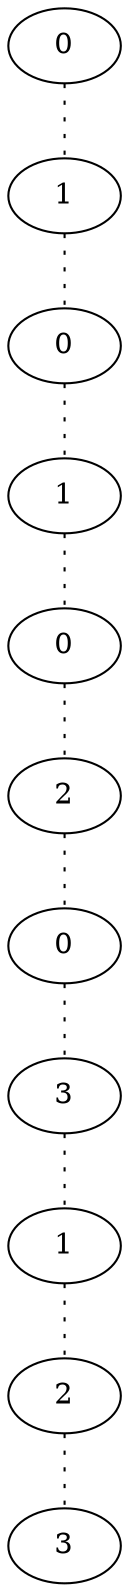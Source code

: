 graph {
a[label=0]
b[label=1]
c[label=0]
d[label=1]
e[label=0]
f[label=2]
g[label=0]
h[label=3]
i[label=1]
j[label=2]
k[label=3]
a -- b [style=dotted];
b -- c [style=dotted];
c -- d [style=dotted];
d -- e [style=dotted];
e -- f [style=dotted];
f -- g [style=dotted];
g -- h [style=dotted];
h -- i [style=dotted];
i -- j [style=dotted];
j -- k [style=dotted];
}

